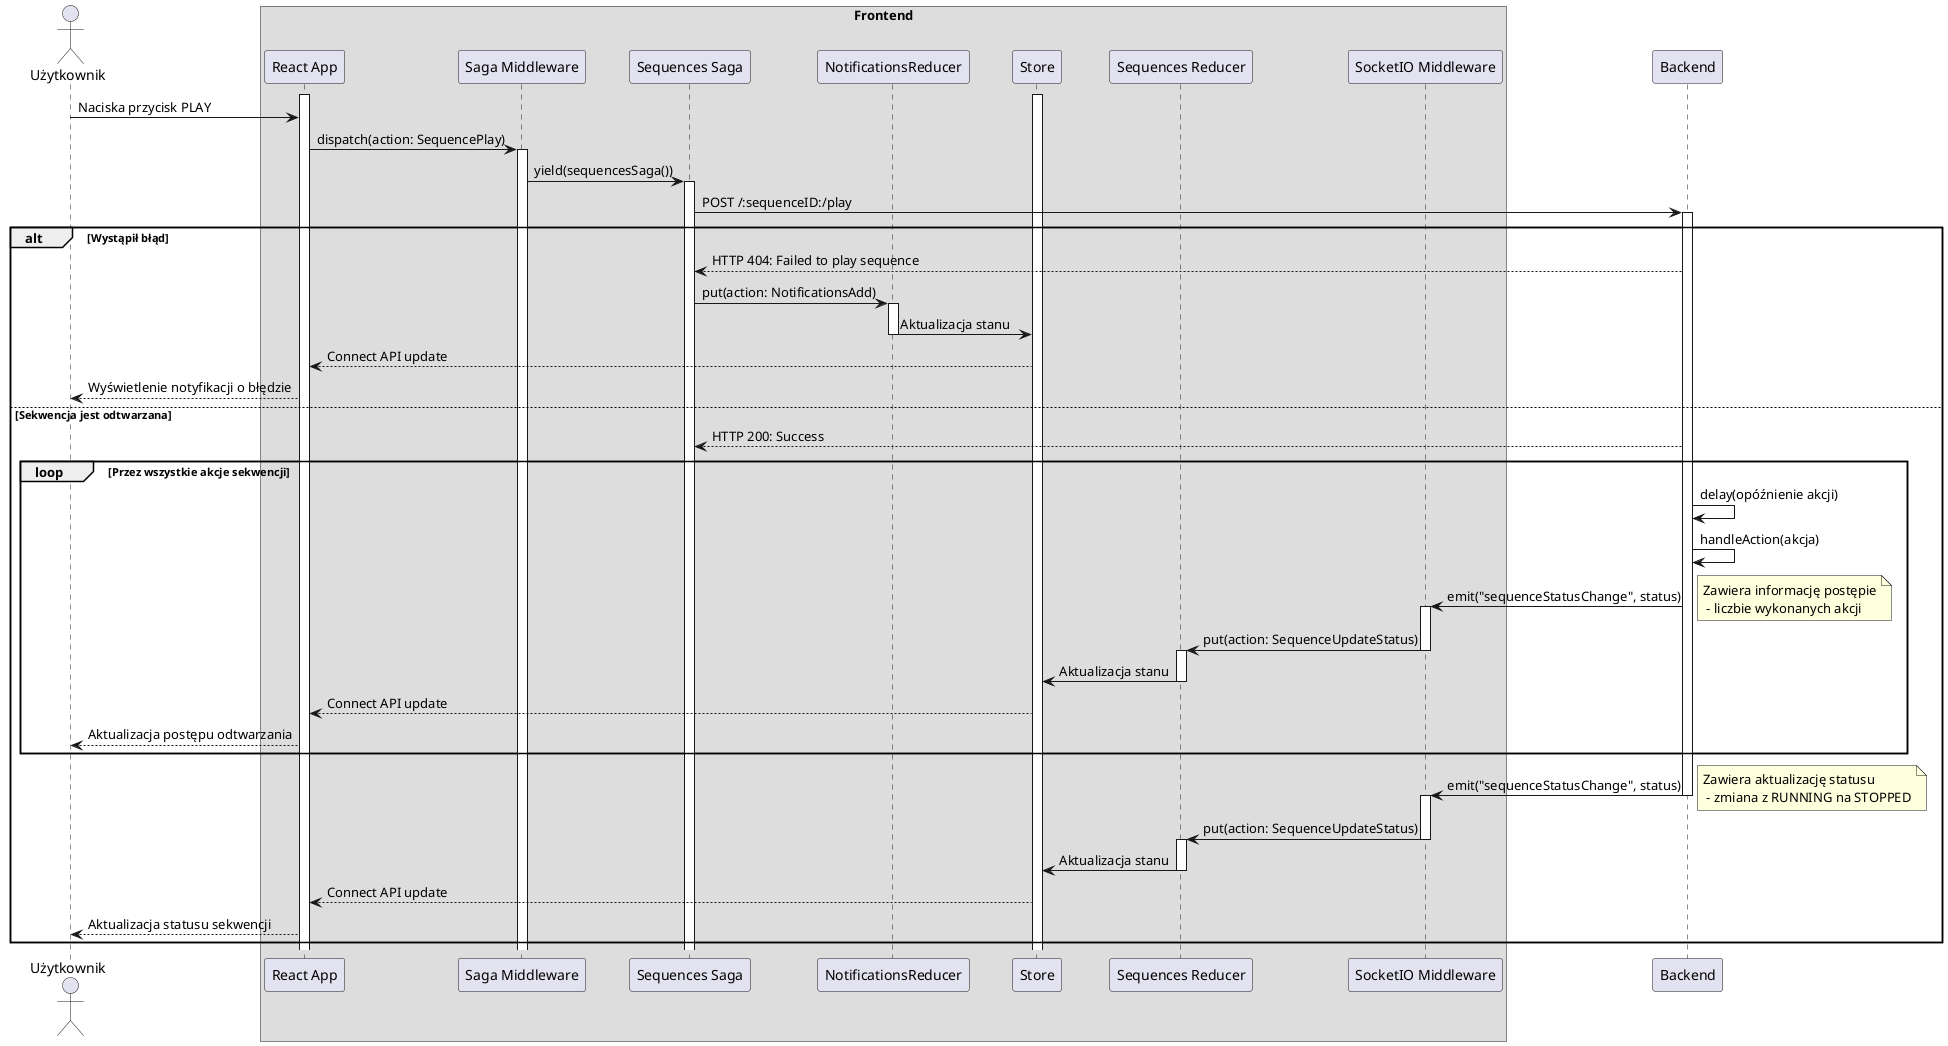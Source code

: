 @startuml
actor Użytkownik as User
box "Frontend"
participant "React App" as App
participant "Saga Middleware" as Saga
participant "Sequences Saga" as SeqSaga
participant "NotificationsReducer" as NotiReducer
participant "Store" as Store
participant "Sequences Reducer" as SeqReducer
participant "SocketIO Middleware" as SocketIOM
end box

participant Backend

activate Store
activate App

User -> App: Naciska przycisk PLAY
App -> Saga: dispatch(action: SequencePlay)
activate Saga
Saga -> SeqSaga: yield(sequencesSaga())
activate SeqSaga
SeqSaga -> Backend: POST /:sequenceID:/play
activate Backend

alt Wystąpił błąd
Backend --> SeqSaga: HTTP 404: Failed to play sequence
SeqSaga -> NotiReducer: put(action: NotificationsAdd)
activate NotiReducer
NotiReducer -> Store: Aktualizacja stanu
deactivate NotiReducer
Store --> App: Connect API update
App --> User: Wyświetlenie notyfikacji o błędzie
else Sekwencja jest odtwarzana
Backend --> SeqSaga: HTTP 200: Success

loop Przez wszystkie akcje sekwencji
Backend -> Backend: delay(opóźnienie akcji)
Backend -> Backend: handleAction(akcja)
Backend -> SocketIOM: emit("sequenceStatusChange", status)
note right: Zawiera informację postępie\n - liczbie wykonanych akcji 
activate SocketIOM
SocketIOM -> SeqReducer: put(action: SequenceUpdateStatus)
deactivate SocketIOM
activate SeqReducer
SeqReducer -> Store: Aktualizacja stanu
deactivate SeqReducer
Store --> App: Connect API update
App --> User: Aktualizacja postępu odtwarzania
end

Backend -> SocketIOM: emit("sequenceStatusChange", status)
note right: Zawiera aktualizację statusu\n - zmiana z RUNNING na STOPPED
deactivate Backend
activate SocketIOM
SocketIOM -> SeqReducer: put(action: SequenceUpdateStatus)
deactivate SocketIOM
activate SeqReducer
SeqReducer -> Store: Aktualizacja stanu
deactivate SeqReducer
Store --> App: Connect API update
App --> User: Aktualizacja statusu sekwencji

end

@enduml